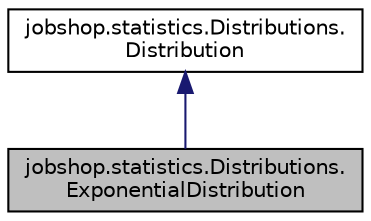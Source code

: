 digraph "jobshop.statistics.Distributions.ExponentialDistribution"
{
  edge [fontname="Helvetica",fontsize="10",labelfontname="Helvetica",labelfontsize="10"];
  node [fontname="Helvetica",fontsize="10",shape=record];
  Node1 [label="jobshop.statistics.Distributions.\lExponentialDistribution",height=0.2,width=0.4,color="black", fillcolor="grey75", style="filled" fontcolor="black"];
  Node2 -> Node1 [dir="back",color="midnightblue",fontsize="10",style="solid",fontname="Helvetica"];
  Node2 [label="jobshop.statistics.Distributions.\lDistribution",height=0.2,width=0.4,color="black", fillcolor="white", style="filled",URL="$classjobshop_1_1statistics_1_1_distributions_1_1_distribution.html"];
}
